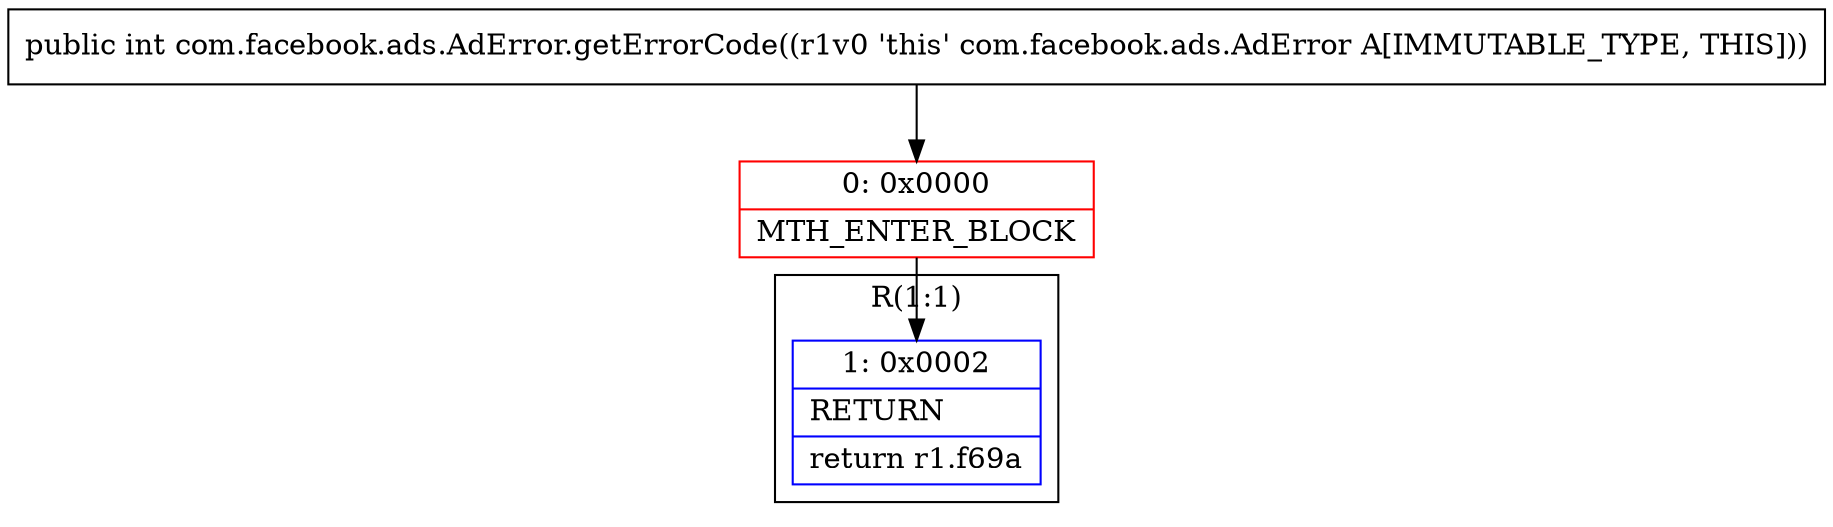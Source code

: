 digraph "CFG forcom.facebook.ads.AdError.getErrorCode()I" {
subgraph cluster_Region_1542029008 {
label = "R(1:1)";
node [shape=record,color=blue];
Node_1 [shape=record,label="{1\:\ 0x0002|RETURN\l|return r1.f69a\l}"];
}
Node_0 [shape=record,color=red,label="{0\:\ 0x0000|MTH_ENTER_BLOCK\l}"];
MethodNode[shape=record,label="{public int com.facebook.ads.AdError.getErrorCode((r1v0 'this' com.facebook.ads.AdError A[IMMUTABLE_TYPE, THIS])) }"];
MethodNode -> Node_0;
Node_0 -> Node_1;
}

